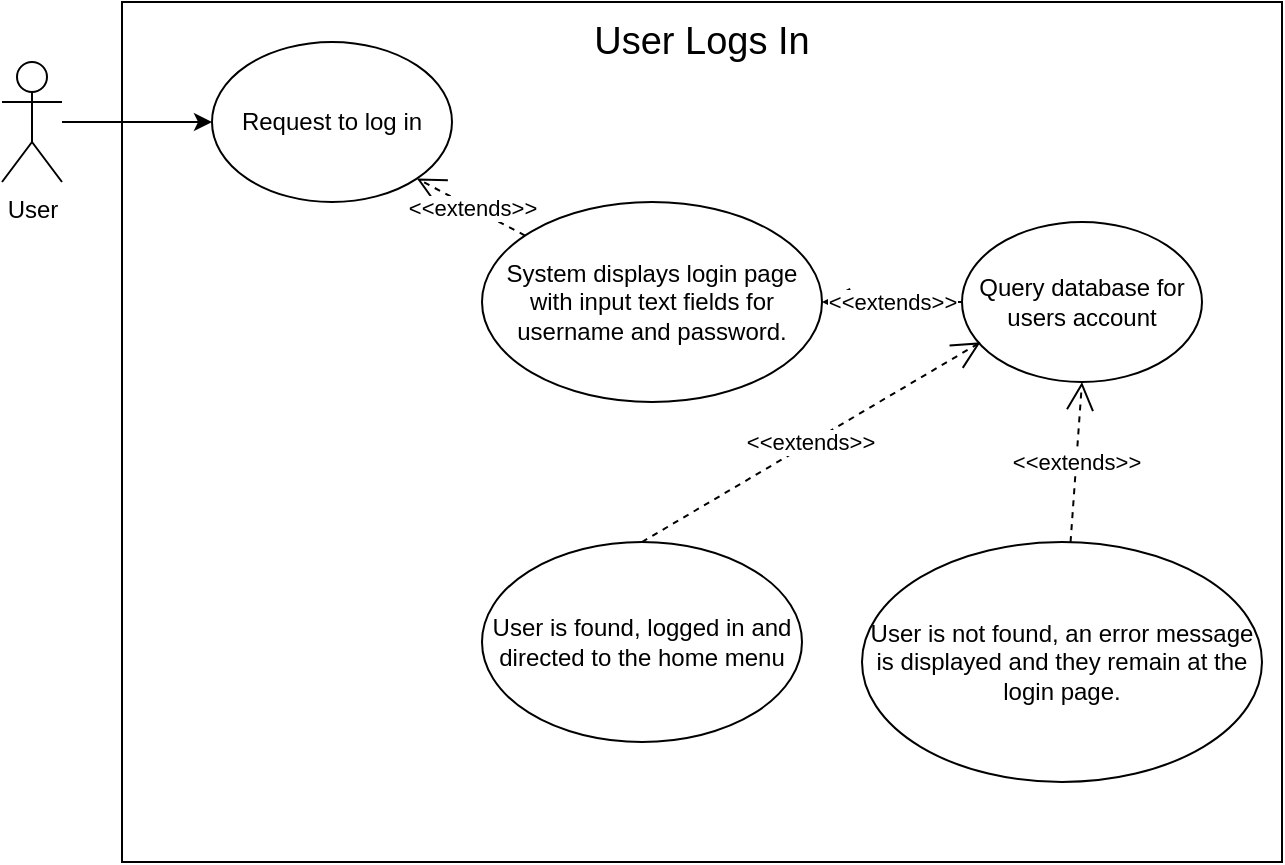 <mxfile version="15.2.9" type="github"><diagram id="HGccxU8ECxU6EHTFbjO9" name="Page-1"><mxGraphModel dx="1038" dy="579" grid="1" gridSize="10" guides="1" tooltips="1" connect="1" arrows="1" fold="1" page="1" pageScale="1" pageWidth="850" pageHeight="1100" math="0" shadow="0"><root><mxCell id="0"/><mxCell id="1" parent="0"/><mxCell id="rmLTSBnn74mZRzRdcwIs-1" value="User" style="shape=umlActor;verticalLabelPosition=bottom;verticalAlign=top;html=1;" vertex="1" parent="1"><mxGeometry x="90" y="50" width="30" height="60" as="geometry"/></mxCell><mxCell id="rmLTSBnn74mZRzRdcwIs-9" value="" style="rounded=0;whiteSpace=wrap;html=1;" vertex="1" parent="1"><mxGeometry x="150" y="20" width="580" height="430" as="geometry"/></mxCell><mxCell id="rmLTSBnn74mZRzRdcwIs-16" style="edgeStyle=orthogonalEdgeStyle;rounded=0;orthogonalLoop=1;jettySize=auto;html=1;" edge="1" parent="1" source="rmLTSBnn74mZRzRdcwIs-1" target="rmLTSBnn74mZRzRdcwIs-14"><mxGeometry relative="1" as="geometry"/></mxCell><mxCell id="rmLTSBnn74mZRzRdcwIs-10" value="&lt;font style=&quot;font-size: 19px&quot;&gt;User Logs In&lt;/font&gt;" style="text;html=1;strokeColor=none;fillColor=none;align=center;verticalAlign=middle;whiteSpace=wrap;rounded=0;" vertex="1" parent="1"><mxGeometry x="330" y="30" width="220" height="20" as="geometry"/></mxCell><mxCell id="rmLTSBnn74mZRzRdcwIs-14" value="Request to log in" style="ellipse;whiteSpace=wrap;html=1;" vertex="1" parent="1"><mxGeometry x="195" y="40" width="120" height="80" as="geometry"/></mxCell><mxCell id="rmLTSBnn74mZRzRdcwIs-17" value="System displays login page with input text fields for username and password." style="ellipse;whiteSpace=wrap;html=1;" vertex="1" parent="1"><mxGeometry x="330" y="120" width="170" height="100" as="geometry"/></mxCell><mxCell id="rmLTSBnn74mZRzRdcwIs-18" value="Query database for users account" style="ellipse;whiteSpace=wrap;html=1;" vertex="1" parent="1"><mxGeometry x="570" y="130" width="120" height="80" as="geometry"/></mxCell><mxCell id="rmLTSBnn74mZRzRdcwIs-19" value="User is found, logged in and directed to the home menu" style="ellipse;whiteSpace=wrap;html=1;" vertex="1" parent="1"><mxGeometry x="330" y="290" width="160" height="100" as="geometry"/></mxCell><mxCell id="rmLTSBnn74mZRzRdcwIs-20" value="User is not found, an error message is displayed and they remain at the login page." style="ellipse;whiteSpace=wrap;html=1;" vertex="1" parent="1"><mxGeometry x="520" y="290" width="200" height="120" as="geometry"/></mxCell><mxCell id="rmLTSBnn74mZRzRdcwIs-25" value="&amp;lt;&amp;lt;extends&amp;gt;&amp;gt;" style="endArrow=open;endSize=12;dashed=1;html=1;entryX=1;entryY=1;entryDx=0;entryDy=0;" edge="1" parent="1" source="rmLTSBnn74mZRzRdcwIs-17" target="rmLTSBnn74mZRzRdcwIs-14"><mxGeometry width="160" relative="1" as="geometry"><mxPoint x="470" y="240" as="sourcePoint"/><mxPoint x="270" y="120" as="targetPoint"/></mxGeometry></mxCell><mxCell id="rmLTSBnn74mZRzRdcwIs-26" value="&amp;lt;&amp;lt;extends&amp;gt;&amp;gt;" style="endArrow=open;endSize=12;dashed=1;html=1;" edge="1" parent="1" source="rmLTSBnn74mZRzRdcwIs-18" target="rmLTSBnn74mZRzRdcwIs-17"><mxGeometry width="160" relative="1" as="geometry"><mxPoint x="470" y="240" as="sourcePoint"/><mxPoint x="630" y="240" as="targetPoint"/></mxGeometry></mxCell><mxCell id="rmLTSBnn74mZRzRdcwIs-27" value="&amp;lt;&amp;lt;extends&amp;gt;&amp;gt;" style="endArrow=open;endSize=12;dashed=1;html=1;entryX=0.5;entryY=1;entryDx=0;entryDy=0;" edge="1" parent="1" source="rmLTSBnn74mZRzRdcwIs-20" target="rmLTSBnn74mZRzRdcwIs-18"><mxGeometry width="160" relative="1" as="geometry"><mxPoint x="470" y="240" as="sourcePoint"/><mxPoint x="485" y="165" as="targetPoint"/></mxGeometry></mxCell><mxCell id="rmLTSBnn74mZRzRdcwIs-28" value="&amp;lt;&amp;lt;extends&amp;gt;&amp;gt;" style="endArrow=open;endSize=12;dashed=1;html=1;exitX=0.5;exitY=0;exitDx=0;exitDy=0;entryX=0.077;entryY=0.752;entryDx=0;entryDy=0;entryPerimeter=0;" edge="1" parent="1" source="rmLTSBnn74mZRzRdcwIs-19" target="rmLTSBnn74mZRzRdcwIs-18"><mxGeometry width="160" relative="1" as="geometry"><mxPoint x="470" y="240" as="sourcePoint"/><mxPoint x="630" y="240" as="targetPoint"/></mxGeometry></mxCell></root></mxGraphModel></diagram></mxfile>